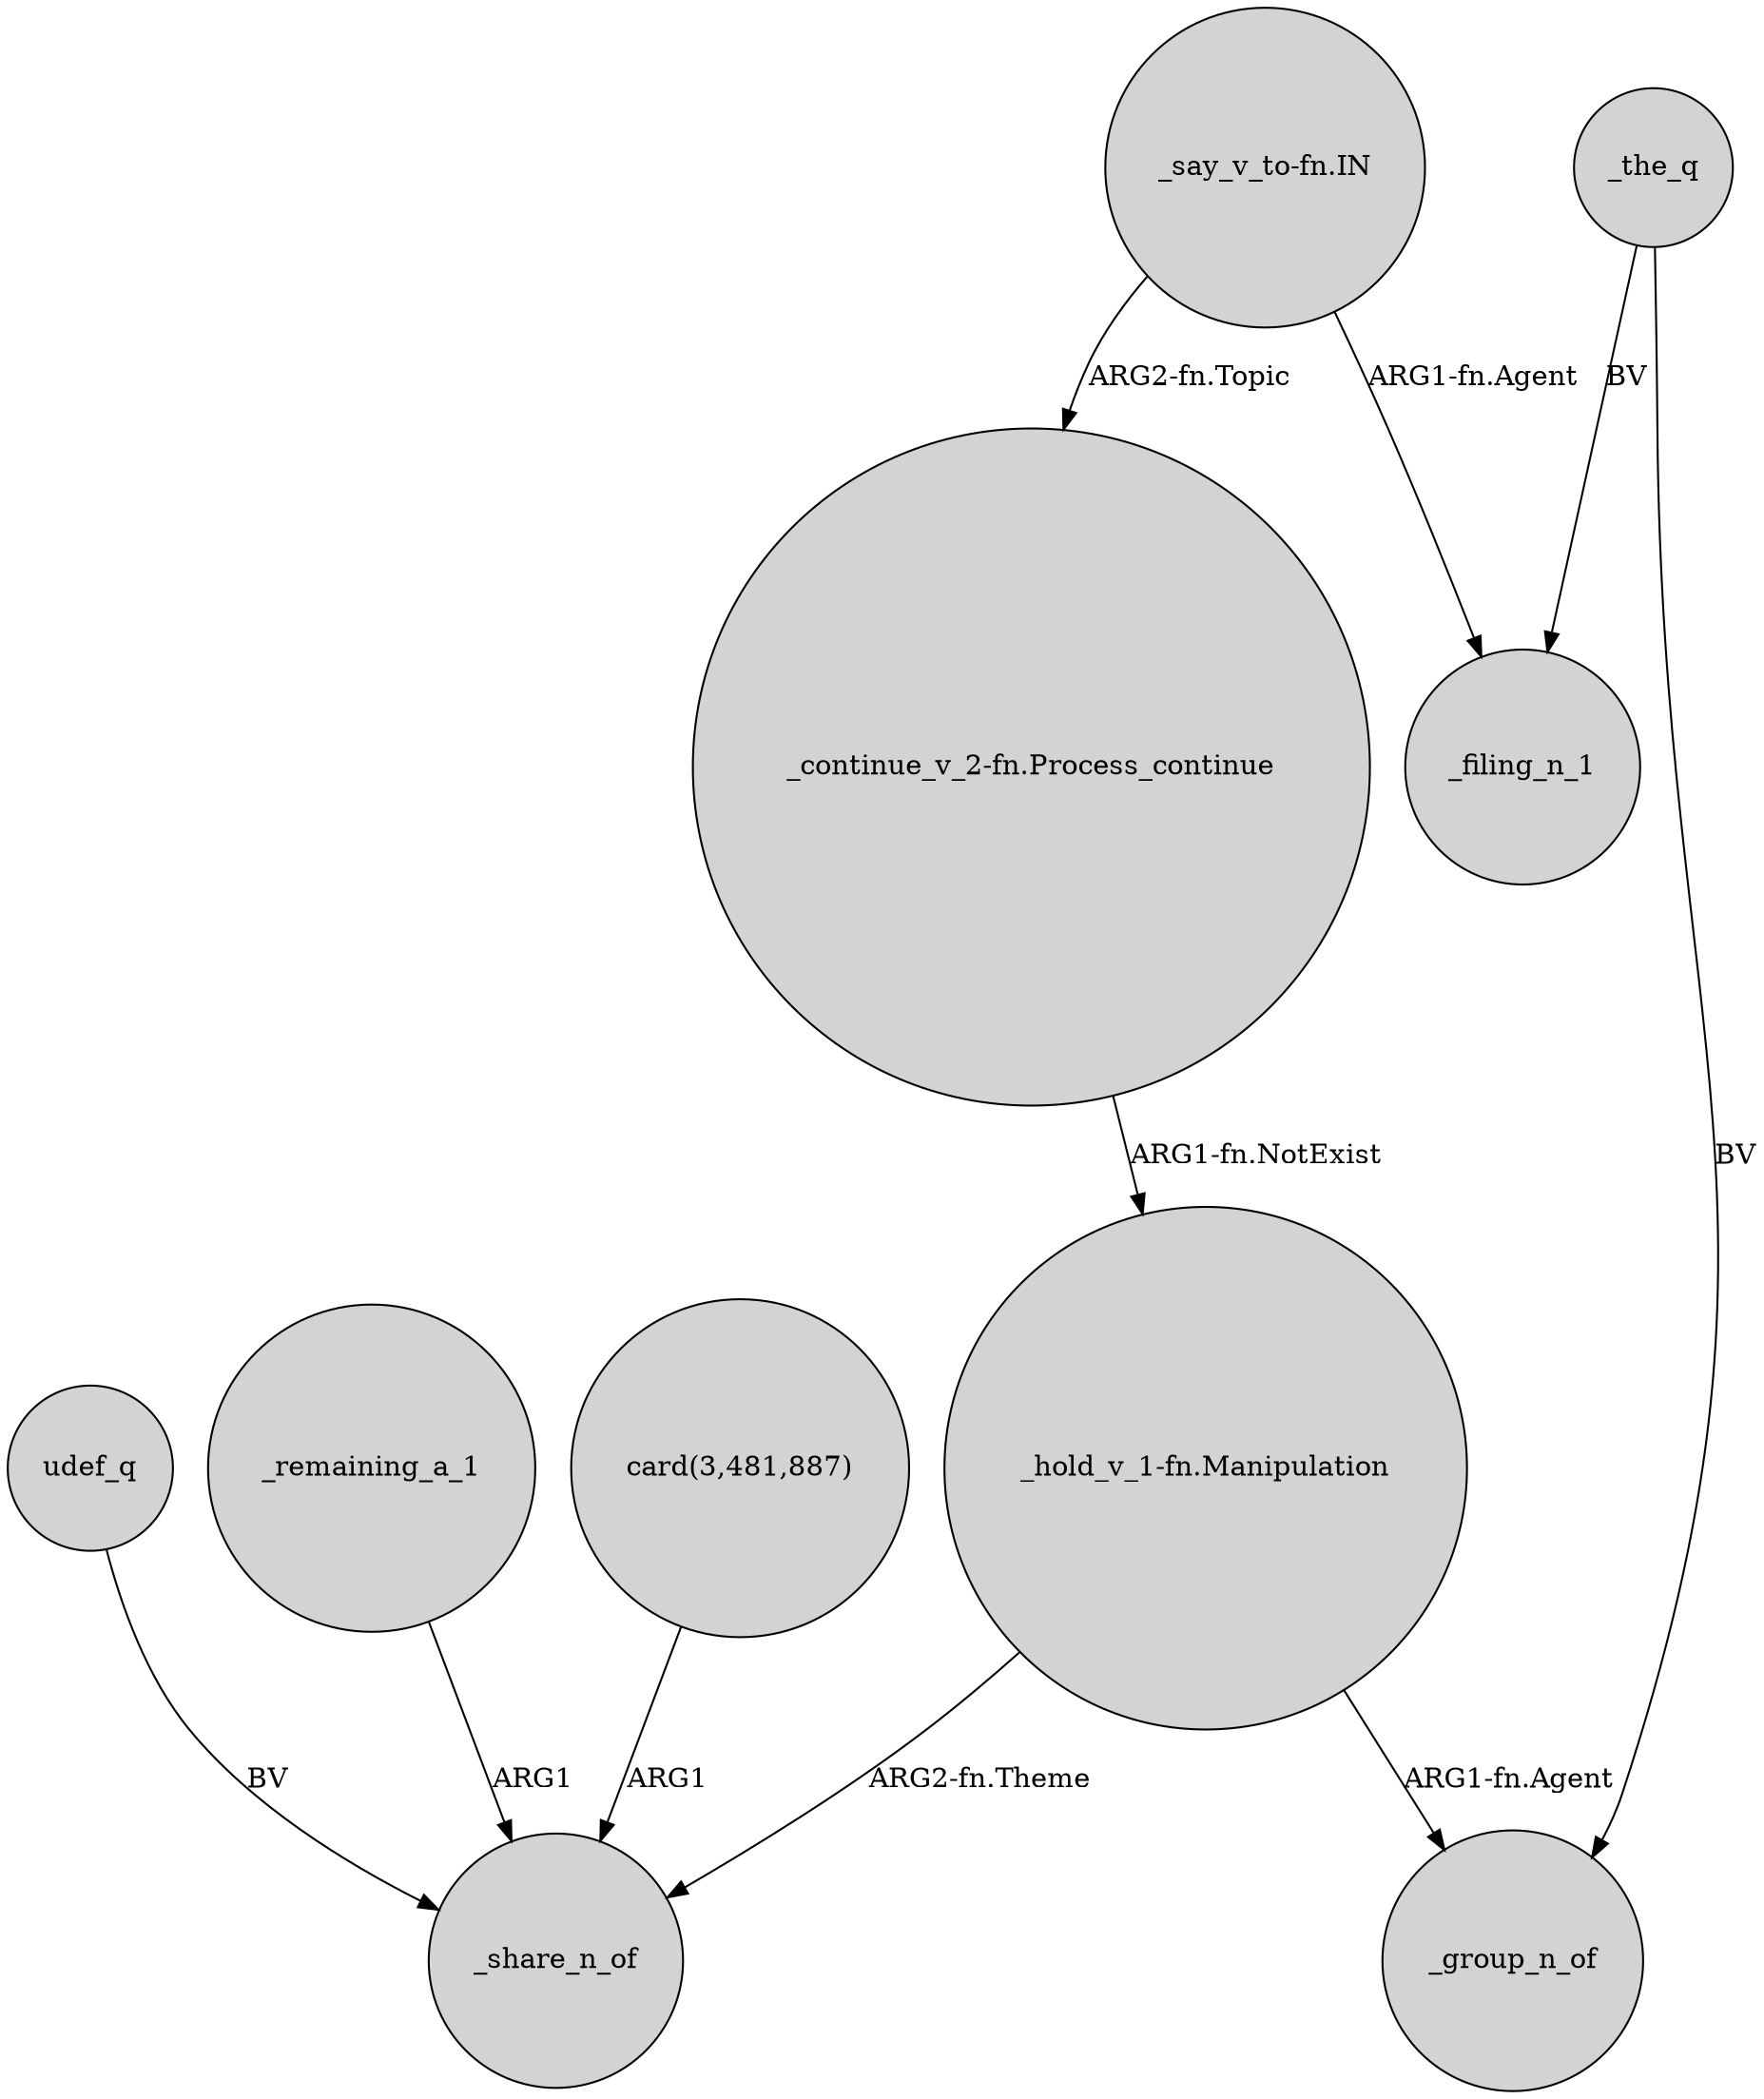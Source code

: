 digraph {
	node [shape=circle style=filled]
	"_hold_v_1-fn.Manipulation" -> _share_n_of [label="ARG2-fn.Theme"]
	_remaining_a_1 -> _share_n_of [label=ARG1]
	_the_q -> _group_n_of [label=BV]
	"_hold_v_1-fn.Manipulation" -> _group_n_of [label="ARG1-fn.Agent"]
	_the_q -> _filing_n_1 [label=BV]
	"_say_v_to-fn.IN" -> "_continue_v_2-fn.Process_continue" [label="ARG2-fn.Topic"]
	"_continue_v_2-fn.Process_continue" -> "_hold_v_1-fn.Manipulation" [label="ARG1-fn.NotExist"]
	"card(3,481,887)" -> _share_n_of [label=ARG1]
	udef_q -> _share_n_of [label=BV]
	"_say_v_to-fn.IN" -> _filing_n_1 [label="ARG1-fn.Agent"]
}
